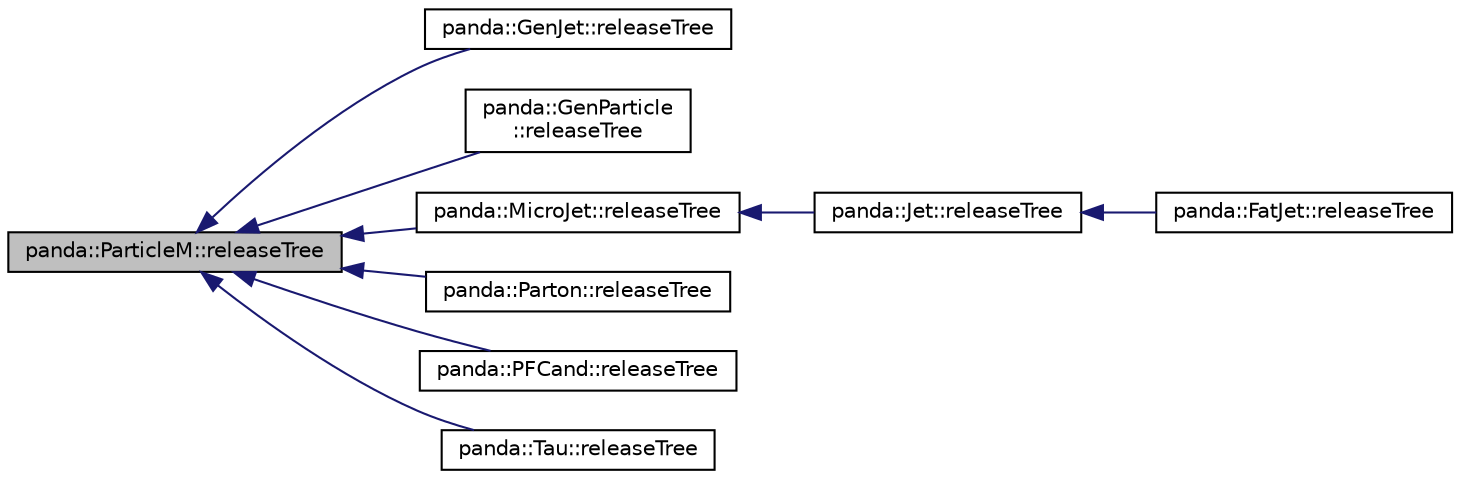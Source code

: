 digraph "panda::ParticleM::releaseTree"
{
 // INTERACTIVE_SVG=YES
  edge [fontname="Helvetica",fontsize="10",labelfontname="Helvetica",labelfontsize="10"];
  node [fontname="Helvetica",fontsize="10",shape=record];
  rankdir="LR";
  Node1 [label="panda::ParticleM::releaseTree",height=0.2,width=0.4,color="black", fillcolor="grey75", style="filled" fontcolor="black"];
  Node1 -> Node2 [dir="back",color="midnightblue",fontsize="10",style="solid"];
  Node2 [label="panda::GenJet::releaseTree",height=0.2,width=0.4,color="black", fillcolor="white", style="filled",URL="$classpanda_1_1GenJet.html#a013d93183730d090e26b228c65cf9ce2",tooltip="Reset the branch pointer to unlink the branch from this object. "];
  Node1 -> Node3 [dir="back",color="midnightblue",fontsize="10",style="solid"];
  Node3 [label="panda::GenParticle\l::releaseTree",height=0.2,width=0.4,color="black", fillcolor="white", style="filled",URL="$classpanda_1_1GenParticle.html#a5bd4d21966d73f742f2a37c8ad6e5cf5",tooltip="Reset the branch pointer to unlink the branch from this object. "];
  Node1 -> Node4 [dir="back",color="midnightblue",fontsize="10",style="solid"];
  Node4 [label="panda::MicroJet::releaseTree",height=0.2,width=0.4,color="black", fillcolor="white", style="filled",URL="$classpanda_1_1MicroJet.html#a1f12baa07c2b52599be1e7808da40742",tooltip="Reset the branch pointer to unlink the branch from this object. "];
  Node4 -> Node5 [dir="back",color="midnightblue",fontsize="10",style="solid"];
  Node5 [label="panda::Jet::releaseTree",height=0.2,width=0.4,color="black", fillcolor="white", style="filled",URL="$classpanda_1_1Jet.html#af402d8510a38cfe145405448644ea3eb",tooltip="Reset the branch pointer to unlink the branch from this object. "];
  Node5 -> Node6 [dir="back",color="midnightblue",fontsize="10",style="solid"];
  Node6 [label="panda::FatJet::releaseTree",height=0.2,width=0.4,color="black", fillcolor="white", style="filled",URL="$classpanda_1_1FatJet.html#a9ade7c13e2e94e5796ed7f60b2366896",tooltip="Reset the branch pointer to unlink the branch from this object. "];
  Node1 -> Node7 [dir="back",color="midnightblue",fontsize="10",style="solid"];
  Node7 [label="panda::Parton::releaseTree",height=0.2,width=0.4,color="black", fillcolor="white", style="filled",URL="$classpanda_1_1Parton.html#a6772498c2e5f5fc7fc041e099d8b6348",tooltip="Reset the branch pointer to unlink the branch from this object. "];
  Node1 -> Node8 [dir="back",color="midnightblue",fontsize="10",style="solid"];
  Node8 [label="panda::PFCand::releaseTree",height=0.2,width=0.4,color="black", fillcolor="white", style="filled",URL="$classpanda_1_1PFCand.html#ad2c2668cf6c6fd3d6ff09e4bdebbfc2a",tooltip="Reset the branch pointer to unlink the branch from this object. "];
  Node1 -> Node9 [dir="back",color="midnightblue",fontsize="10",style="solid"];
  Node9 [label="panda::Tau::releaseTree",height=0.2,width=0.4,color="black", fillcolor="white", style="filled",URL="$classpanda_1_1Tau.html#a00639fe81c56ac1e7bc1d3977d1e9bce",tooltip="Reset the branch pointer to unlink the branch from this object. "];
}
